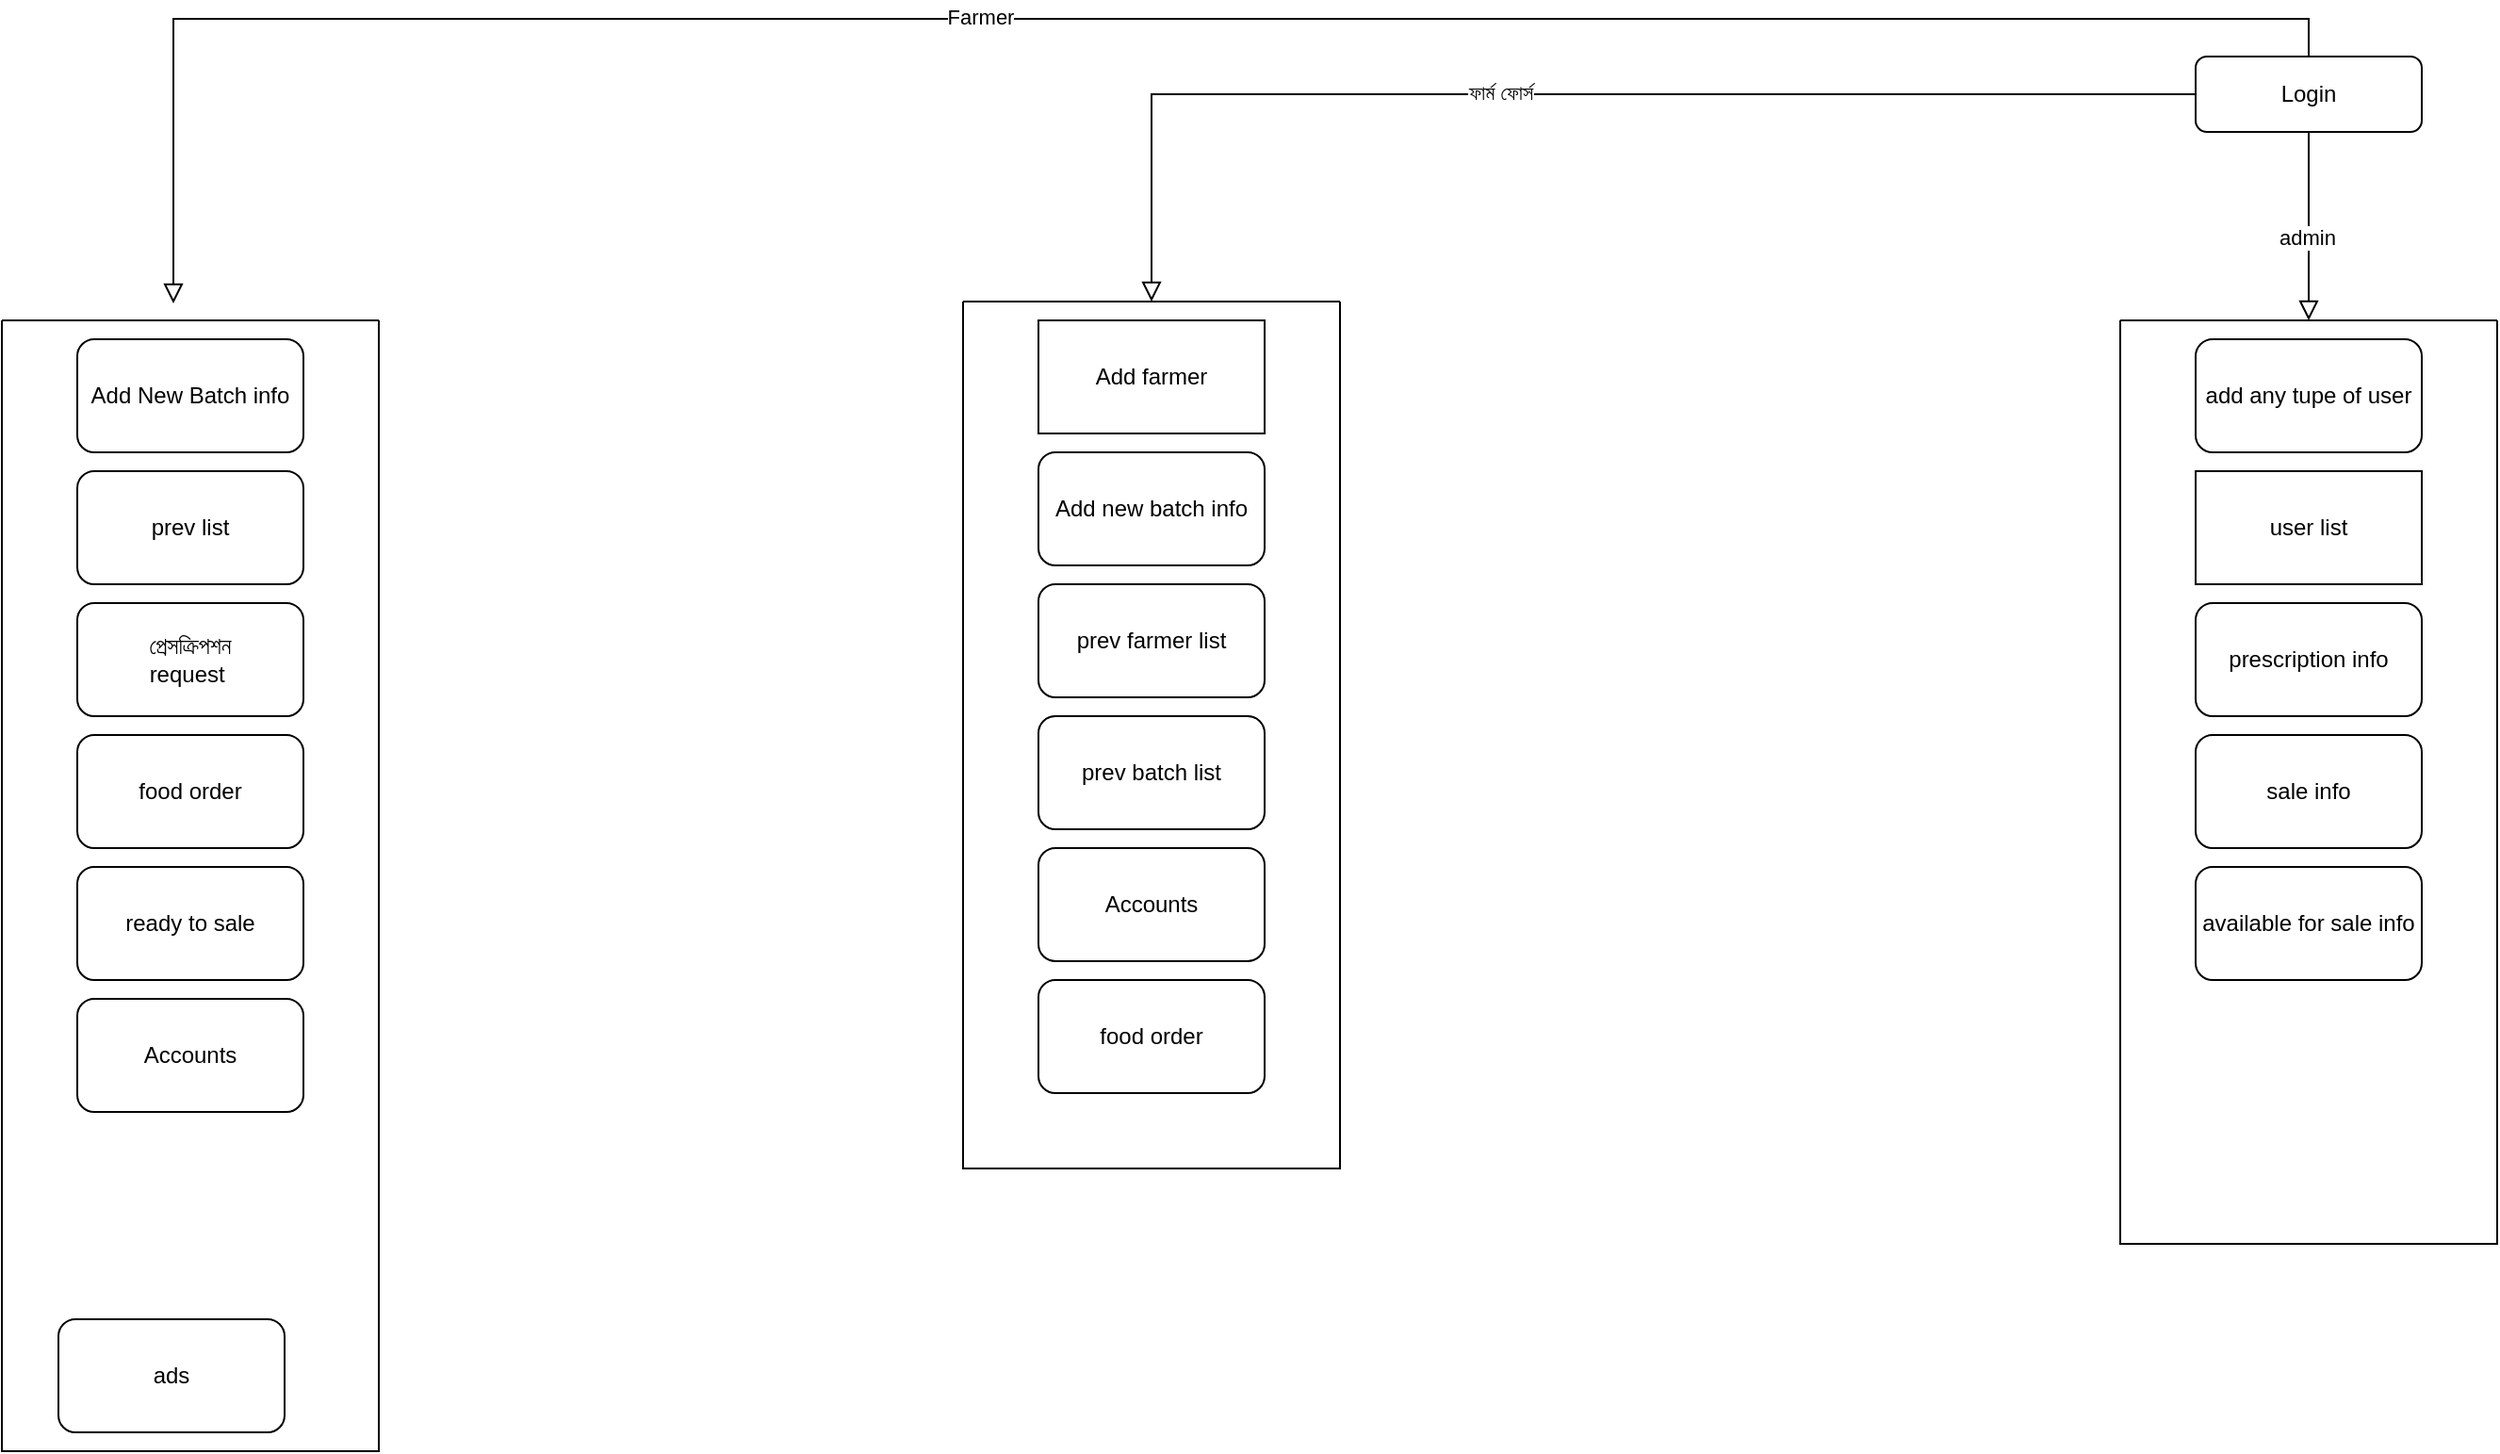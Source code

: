 <mxfile version="21.3.5" type="github">
  <diagram id="C5RBs43oDa-KdzZeNtuy" name="Page-1">
    <mxGraphModel dx="1889" dy="566" grid="1" gridSize="10" guides="1" tooltips="1" connect="1" arrows="1" fold="1" page="1" pageScale="1" pageWidth="827" pageHeight="1169" math="0" shadow="0">
      <root>
        <mxCell id="WIyWlLk6GJQsqaUBKTNV-0" />
        <mxCell id="WIyWlLk6GJQsqaUBKTNV-1" parent="WIyWlLk6GJQsqaUBKTNV-0" />
        <mxCell id="WIyWlLk6GJQsqaUBKTNV-2" value="" style="rounded=0;html=1;jettySize=auto;orthogonalLoop=1;fontSize=11;endArrow=block;endFill=0;endSize=8;strokeWidth=1;shadow=0;labelBackgroundColor=none;edgeStyle=orthogonalEdgeStyle;entryX=0.455;entryY=-0.015;entryDx=0;entryDy=0;entryPerimeter=0;exitX=0.5;exitY=0;exitDx=0;exitDy=0;" parent="WIyWlLk6GJQsqaUBKTNV-1" source="WIyWlLk6GJQsqaUBKTNV-3" target="rfF3xyyndjlrV5NvCtdU-0" edge="1">
          <mxGeometry relative="1" as="geometry">
            <mxPoint x="220" y="170" as="targetPoint" />
          </mxGeometry>
        </mxCell>
        <mxCell id="rfF3xyyndjlrV5NvCtdU-1" value="Farmer" style="edgeLabel;html=1;align=center;verticalAlign=middle;resizable=0;points=[];" vertex="1" connectable="0" parent="WIyWlLk6GJQsqaUBKTNV-2">
          <mxGeometry x="0.112" y="-1" relative="1" as="geometry">
            <mxPoint as="offset" />
          </mxGeometry>
        </mxCell>
        <mxCell id="WIyWlLk6GJQsqaUBKTNV-3" value="Login" style="rounded=1;whiteSpace=wrap;html=1;fontSize=12;glass=0;strokeWidth=1;shadow=0;" parent="WIyWlLk6GJQsqaUBKTNV-1" vertex="1">
          <mxGeometry x="354" y="50" width="120" height="40" as="geometry" />
        </mxCell>
        <mxCell id="rfF3xyyndjlrV5NvCtdU-0" value="" style="swimlane;startSize=0;" vertex="1" parent="WIyWlLk6GJQsqaUBKTNV-1">
          <mxGeometry x="-810" y="190" width="200" height="600" as="geometry">
            <mxRectangle x="10" y="180" width="50" height="40" as="alternateBounds" />
          </mxGeometry>
        </mxCell>
        <mxCell id="rfF3xyyndjlrV5NvCtdU-9" value="Add New Batch info" style="rounded=1;whiteSpace=wrap;html=1;" vertex="1" parent="rfF3xyyndjlrV5NvCtdU-0">
          <mxGeometry x="40" y="10" width="120" height="60" as="geometry" />
        </mxCell>
        <mxCell id="rfF3xyyndjlrV5NvCtdU-10" value="prev list" style="rounded=1;whiteSpace=wrap;html=1;" vertex="1" parent="rfF3xyyndjlrV5NvCtdU-0">
          <mxGeometry x="40" y="80" width="120" height="60" as="geometry" />
        </mxCell>
        <mxCell id="rfF3xyyndjlrV5NvCtdU-11" value="প্রেসক্রিপশন&lt;br&gt;request&amp;nbsp;" style="rounded=1;whiteSpace=wrap;html=1;" vertex="1" parent="rfF3xyyndjlrV5NvCtdU-0">
          <mxGeometry x="40" y="150" width="120" height="60" as="geometry" />
        </mxCell>
        <mxCell id="rfF3xyyndjlrV5NvCtdU-12" value="food order" style="rounded=1;whiteSpace=wrap;html=1;" vertex="1" parent="rfF3xyyndjlrV5NvCtdU-0">
          <mxGeometry x="40" y="220" width="120" height="60" as="geometry" />
        </mxCell>
        <mxCell id="rfF3xyyndjlrV5NvCtdU-13" value="ready to sale" style="rounded=1;whiteSpace=wrap;html=1;" vertex="1" parent="rfF3xyyndjlrV5NvCtdU-0">
          <mxGeometry x="40" y="290" width="120" height="60" as="geometry" />
        </mxCell>
        <mxCell id="rfF3xyyndjlrV5NvCtdU-14" value="ads" style="rounded=1;whiteSpace=wrap;html=1;" vertex="1" parent="rfF3xyyndjlrV5NvCtdU-0">
          <mxGeometry x="30" y="530" width="120" height="60" as="geometry" />
        </mxCell>
        <mxCell id="rfF3xyyndjlrV5NvCtdU-18" value="Accounts" style="rounded=1;whiteSpace=wrap;html=1;" vertex="1" parent="rfF3xyyndjlrV5NvCtdU-0">
          <mxGeometry x="40" y="360" width="120" height="60" as="geometry" />
        </mxCell>
        <mxCell id="rfF3xyyndjlrV5NvCtdU-2" value="" style="swimlane;startSize=0;" vertex="1" parent="WIyWlLk6GJQsqaUBKTNV-1">
          <mxGeometry x="-300" y="180" width="200" height="460" as="geometry">
            <mxRectangle x="270" y="180" width="50" height="40" as="alternateBounds" />
          </mxGeometry>
        </mxCell>
        <mxCell id="rfF3xyyndjlrV5NvCtdU-15" value="Add farmer" style="whiteSpace=wrap;html=1;" vertex="1" parent="rfF3xyyndjlrV5NvCtdU-2">
          <mxGeometry x="40" y="10" width="120" height="60" as="geometry" />
        </mxCell>
        <mxCell id="rfF3xyyndjlrV5NvCtdU-16" value="Add new batch info" style="rounded=1;whiteSpace=wrap;html=1;" vertex="1" parent="rfF3xyyndjlrV5NvCtdU-2">
          <mxGeometry x="40" y="80" width="120" height="60" as="geometry" />
        </mxCell>
        <mxCell id="rfF3xyyndjlrV5NvCtdU-19" value="prev farmer list" style="rounded=1;whiteSpace=wrap;html=1;" vertex="1" parent="rfF3xyyndjlrV5NvCtdU-2">
          <mxGeometry x="40" y="150" width="120" height="60" as="geometry" />
        </mxCell>
        <mxCell id="rfF3xyyndjlrV5NvCtdU-20" value="prev batch list" style="rounded=1;whiteSpace=wrap;html=1;" vertex="1" parent="rfF3xyyndjlrV5NvCtdU-2">
          <mxGeometry x="40" y="220" width="120" height="60" as="geometry" />
        </mxCell>
        <mxCell id="rfF3xyyndjlrV5NvCtdU-21" value="Accounts" style="rounded=1;whiteSpace=wrap;html=1;" vertex="1" parent="rfF3xyyndjlrV5NvCtdU-2">
          <mxGeometry x="40" y="290" width="120" height="60" as="geometry" />
        </mxCell>
        <mxCell id="rfF3xyyndjlrV5NvCtdU-22" value="food order" style="rounded=1;whiteSpace=wrap;html=1;" vertex="1" parent="rfF3xyyndjlrV5NvCtdU-2">
          <mxGeometry x="40" y="360" width="120" height="60" as="geometry" />
        </mxCell>
        <mxCell id="rfF3xyyndjlrV5NvCtdU-7" value="" style="rounded=0;html=1;jettySize=auto;orthogonalLoop=1;fontSize=11;endArrow=block;endFill=0;endSize=8;strokeWidth=1;shadow=0;labelBackgroundColor=none;edgeStyle=orthogonalEdgeStyle;entryX=0.5;entryY=0;entryDx=0;entryDy=0;" edge="1" parent="WIyWlLk6GJQsqaUBKTNV-1" source="WIyWlLk6GJQsqaUBKTNV-3" target="rfF3xyyndjlrV5NvCtdU-2">
          <mxGeometry relative="1" as="geometry">
            <mxPoint x="350" y="70" as="sourcePoint" />
            <mxPoint x="111" y="187" as="targetPoint" />
          </mxGeometry>
        </mxCell>
        <mxCell id="rfF3xyyndjlrV5NvCtdU-8" value="ফার্ম ফোর্স" style="edgeLabel;html=1;align=center;verticalAlign=middle;resizable=0;points=[];" vertex="1" connectable="0" parent="rfF3xyyndjlrV5NvCtdU-7">
          <mxGeometry x="0.112" y="-1" relative="1" as="geometry">
            <mxPoint as="offset" />
          </mxGeometry>
        </mxCell>
        <mxCell id="rfF3xyyndjlrV5NvCtdU-23" value="" style="swimlane;startSize=0;" vertex="1" parent="WIyWlLk6GJQsqaUBKTNV-1">
          <mxGeometry x="314" y="190" width="200" height="490" as="geometry" />
        </mxCell>
        <mxCell id="rfF3xyyndjlrV5NvCtdU-27" value="add any tupe of user" style="rounded=1;whiteSpace=wrap;html=1;" vertex="1" parent="rfF3xyyndjlrV5NvCtdU-23">
          <mxGeometry x="40" y="10" width="120" height="60" as="geometry" />
        </mxCell>
        <mxCell id="rfF3xyyndjlrV5NvCtdU-28" value="user list" style="rounded=0;whiteSpace=wrap;html=1;" vertex="1" parent="rfF3xyyndjlrV5NvCtdU-23">
          <mxGeometry x="40" y="80" width="120" height="60" as="geometry" />
        </mxCell>
        <mxCell id="rfF3xyyndjlrV5NvCtdU-29" value="prescription info" style="rounded=1;whiteSpace=wrap;html=1;" vertex="1" parent="rfF3xyyndjlrV5NvCtdU-23">
          <mxGeometry x="40" y="150" width="120" height="60" as="geometry" />
        </mxCell>
        <mxCell id="rfF3xyyndjlrV5NvCtdU-30" value="sale info" style="rounded=1;whiteSpace=wrap;html=1;" vertex="1" parent="rfF3xyyndjlrV5NvCtdU-23">
          <mxGeometry x="40" y="220" width="120" height="60" as="geometry" />
        </mxCell>
        <mxCell id="rfF3xyyndjlrV5NvCtdU-31" value="available for sale info" style="rounded=1;whiteSpace=wrap;html=1;" vertex="1" parent="rfF3xyyndjlrV5NvCtdU-23">
          <mxGeometry x="40" y="290" width="120" height="60" as="geometry" />
        </mxCell>
        <mxCell id="rfF3xyyndjlrV5NvCtdU-25" value="" style="rounded=0;html=1;jettySize=auto;orthogonalLoop=1;fontSize=11;endArrow=block;endFill=0;endSize=8;strokeWidth=1;shadow=0;labelBackgroundColor=none;edgeStyle=orthogonalEdgeStyle;entryX=0.5;entryY=0;entryDx=0;entryDy=0;exitX=0.5;exitY=1;exitDx=0;exitDy=0;" edge="1" parent="WIyWlLk6GJQsqaUBKTNV-1" source="WIyWlLk6GJQsqaUBKTNV-3" target="rfF3xyyndjlrV5NvCtdU-23">
          <mxGeometry relative="1" as="geometry">
            <mxPoint x="364" y="80" as="sourcePoint" />
            <mxPoint y="200" as="targetPoint" />
          </mxGeometry>
        </mxCell>
        <mxCell id="rfF3xyyndjlrV5NvCtdU-26" value="admin" style="edgeLabel;html=1;align=center;verticalAlign=middle;resizable=0;points=[];" vertex="1" connectable="0" parent="rfF3xyyndjlrV5NvCtdU-25">
          <mxGeometry x="0.112" y="-1" relative="1" as="geometry">
            <mxPoint as="offset" />
          </mxGeometry>
        </mxCell>
      </root>
    </mxGraphModel>
  </diagram>
</mxfile>
